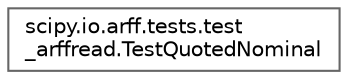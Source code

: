 digraph "Graphical Class Hierarchy"
{
 // LATEX_PDF_SIZE
  bgcolor="transparent";
  edge [fontname=Helvetica,fontsize=10,labelfontname=Helvetica,labelfontsize=10];
  node [fontname=Helvetica,fontsize=10,shape=box,height=0.2,width=0.4];
  rankdir="LR";
  Node0 [id="Node000000",label="scipy.io.arff.tests.test\l_arffread.TestQuotedNominal",height=0.2,width=0.4,color="grey40", fillcolor="white", style="filled",URL="$d4/d0b/classscipy_1_1io_1_1arff_1_1tests_1_1test__arffread_1_1TestQuotedNominal.html",tooltip=" "];
}
